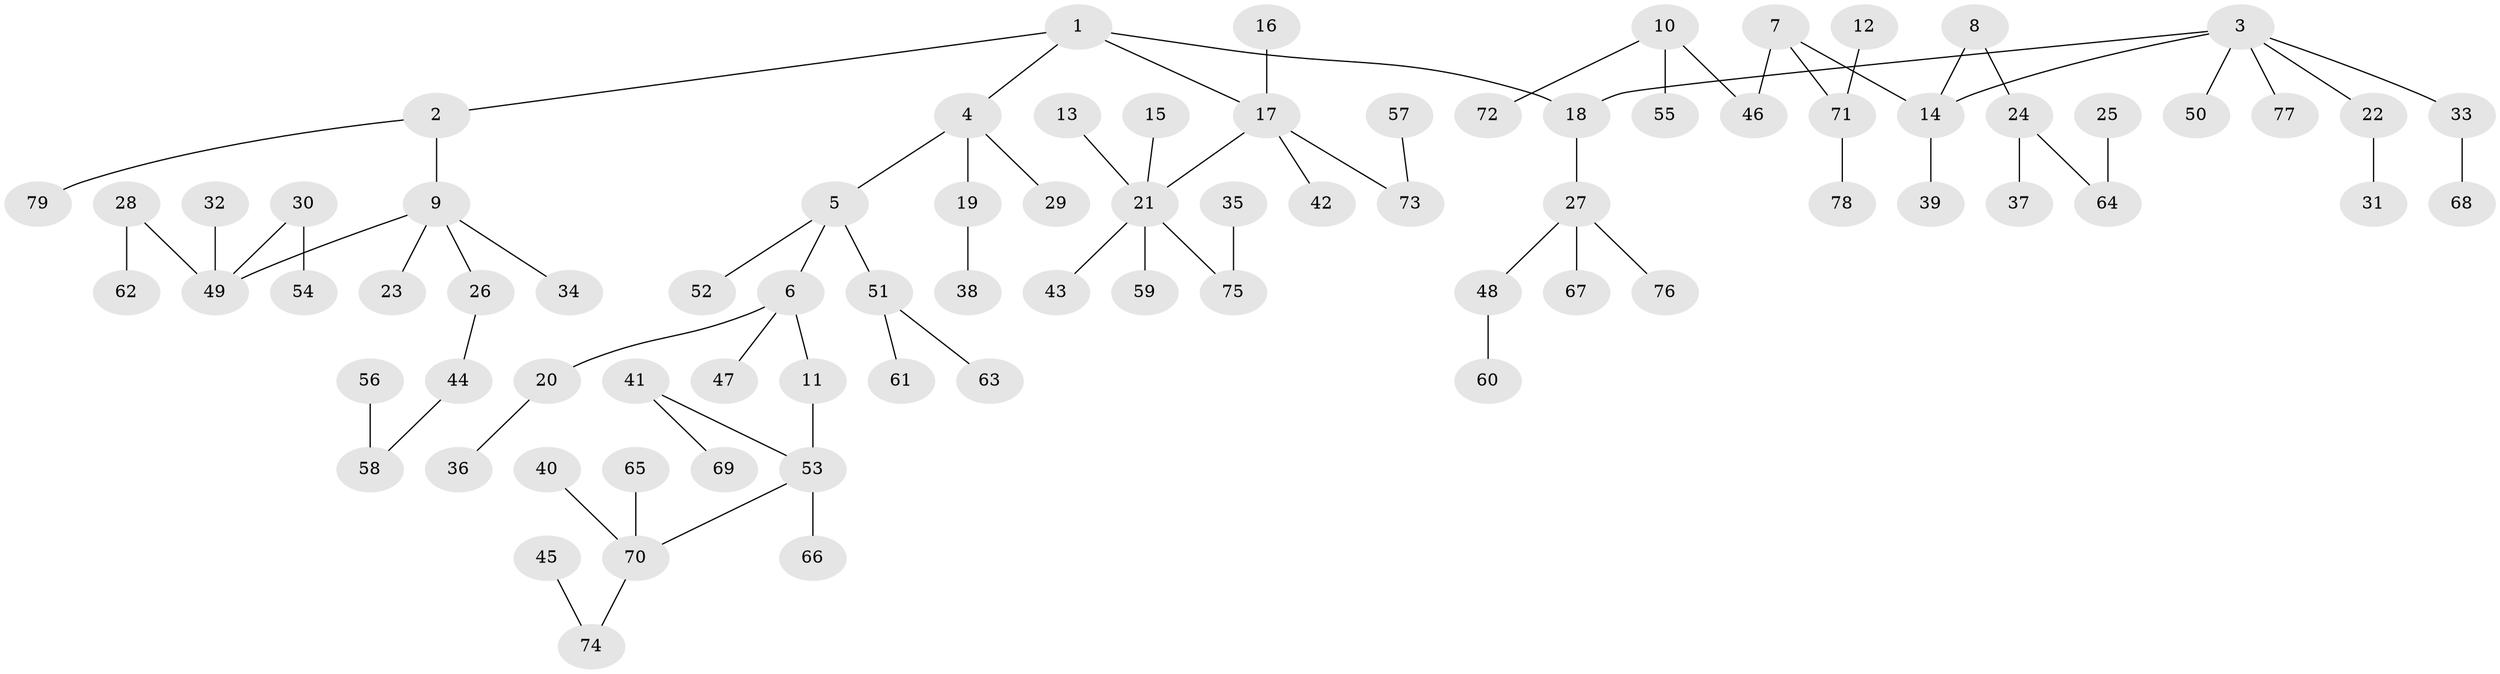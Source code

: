 // original degree distribution, {5: 0.04580152671755725, 4: 0.06870229007633588, 3: 0.12213740458015267, 6: 0.022900763358778626, 2: 0.19083969465648856, 1: 0.5419847328244275, 7: 0.007633587786259542}
// Generated by graph-tools (version 1.1) at 2025/37/03/04/25 23:37:27]
// undirected, 79 vertices, 78 edges
graph export_dot {
  node [color=gray90,style=filled];
  1;
  2;
  3;
  4;
  5;
  6;
  7;
  8;
  9;
  10;
  11;
  12;
  13;
  14;
  15;
  16;
  17;
  18;
  19;
  20;
  21;
  22;
  23;
  24;
  25;
  26;
  27;
  28;
  29;
  30;
  31;
  32;
  33;
  34;
  35;
  36;
  37;
  38;
  39;
  40;
  41;
  42;
  43;
  44;
  45;
  46;
  47;
  48;
  49;
  50;
  51;
  52;
  53;
  54;
  55;
  56;
  57;
  58;
  59;
  60;
  61;
  62;
  63;
  64;
  65;
  66;
  67;
  68;
  69;
  70;
  71;
  72;
  73;
  74;
  75;
  76;
  77;
  78;
  79;
  1 -- 2 [weight=1.0];
  1 -- 4 [weight=1.0];
  1 -- 17 [weight=1.0];
  1 -- 18 [weight=1.0];
  2 -- 9 [weight=1.0];
  2 -- 79 [weight=1.0];
  3 -- 14 [weight=1.0];
  3 -- 18 [weight=1.0];
  3 -- 22 [weight=1.0];
  3 -- 33 [weight=1.0];
  3 -- 50 [weight=1.0];
  3 -- 77 [weight=1.0];
  4 -- 5 [weight=1.0];
  4 -- 19 [weight=1.0];
  4 -- 29 [weight=1.0];
  5 -- 6 [weight=1.0];
  5 -- 51 [weight=1.0];
  5 -- 52 [weight=1.0];
  6 -- 11 [weight=1.0];
  6 -- 20 [weight=1.0];
  6 -- 47 [weight=1.0];
  7 -- 14 [weight=1.0];
  7 -- 46 [weight=1.0];
  7 -- 71 [weight=1.0];
  8 -- 14 [weight=1.0];
  8 -- 24 [weight=1.0];
  9 -- 23 [weight=1.0];
  9 -- 26 [weight=1.0];
  9 -- 34 [weight=1.0];
  9 -- 49 [weight=1.0];
  10 -- 46 [weight=1.0];
  10 -- 55 [weight=1.0];
  10 -- 72 [weight=1.0];
  11 -- 53 [weight=1.0];
  12 -- 71 [weight=1.0];
  13 -- 21 [weight=1.0];
  14 -- 39 [weight=1.0];
  15 -- 21 [weight=1.0];
  16 -- 17 [weight=1.0];
  17 -- 21 [weight=1.0];
  17 -- 42 [weight=1.0];
  17 -- 73 [weight=1.0];
  18 -- 27 [weight=1.0];
  19 -- 38 [weight=1.0];
  20 -- 36 [weight=1.0];
  21 -- 43 [weight=1.0];
  21 -- 59 [weight=1.0];
  21 -- 75 [weight=1.0];
  22 -- 31 [weight=1.0];
  24 -- 37 [weight=1.0];
  24 -- 64 [weight=1.0];
  25 -- 64 [weight=1.0];
  26 -- 44 [weight=1.0];
  27 -- 48 [weight=1.0];
  27 -- 67 [weight=1.0];
  27 -- 76 [weight=1.0];
  28 -- 49 [weight=1.0];
  28 -- 62 [weight=1.0];
  30 -- 49 [weight=1.0];
  30 -- 54 [weight=1.0];
  32 -- 49 [weight=1.0];
  33 -- 68 [weight=1.0];
  35 -- 75 [weight=1.0];
  40 -- 70 [weight=1.0];
  41 -- 53 [weight=1.0];
  41 -- 69 [weight=1.0];
  44 -- 58 [weight=1.0];
  45 -- 74 [weight=1.0];
  48 -- 60 [weight=1.0];
  51 -- 61 [weight=1.0];
  51 -- 63 [weight=1.0];
  53 -- 66 [weight=1.0];
  53 -- 70 [weight=1.0];
  56 -- 58 [weight=1.0];
  57 -- 73 [weight=1.0];
  65 -- 70 [weight=1.0];
  70 -- 74 [weight=1.0];
  71 -- 78 [weight=1.0];
}
